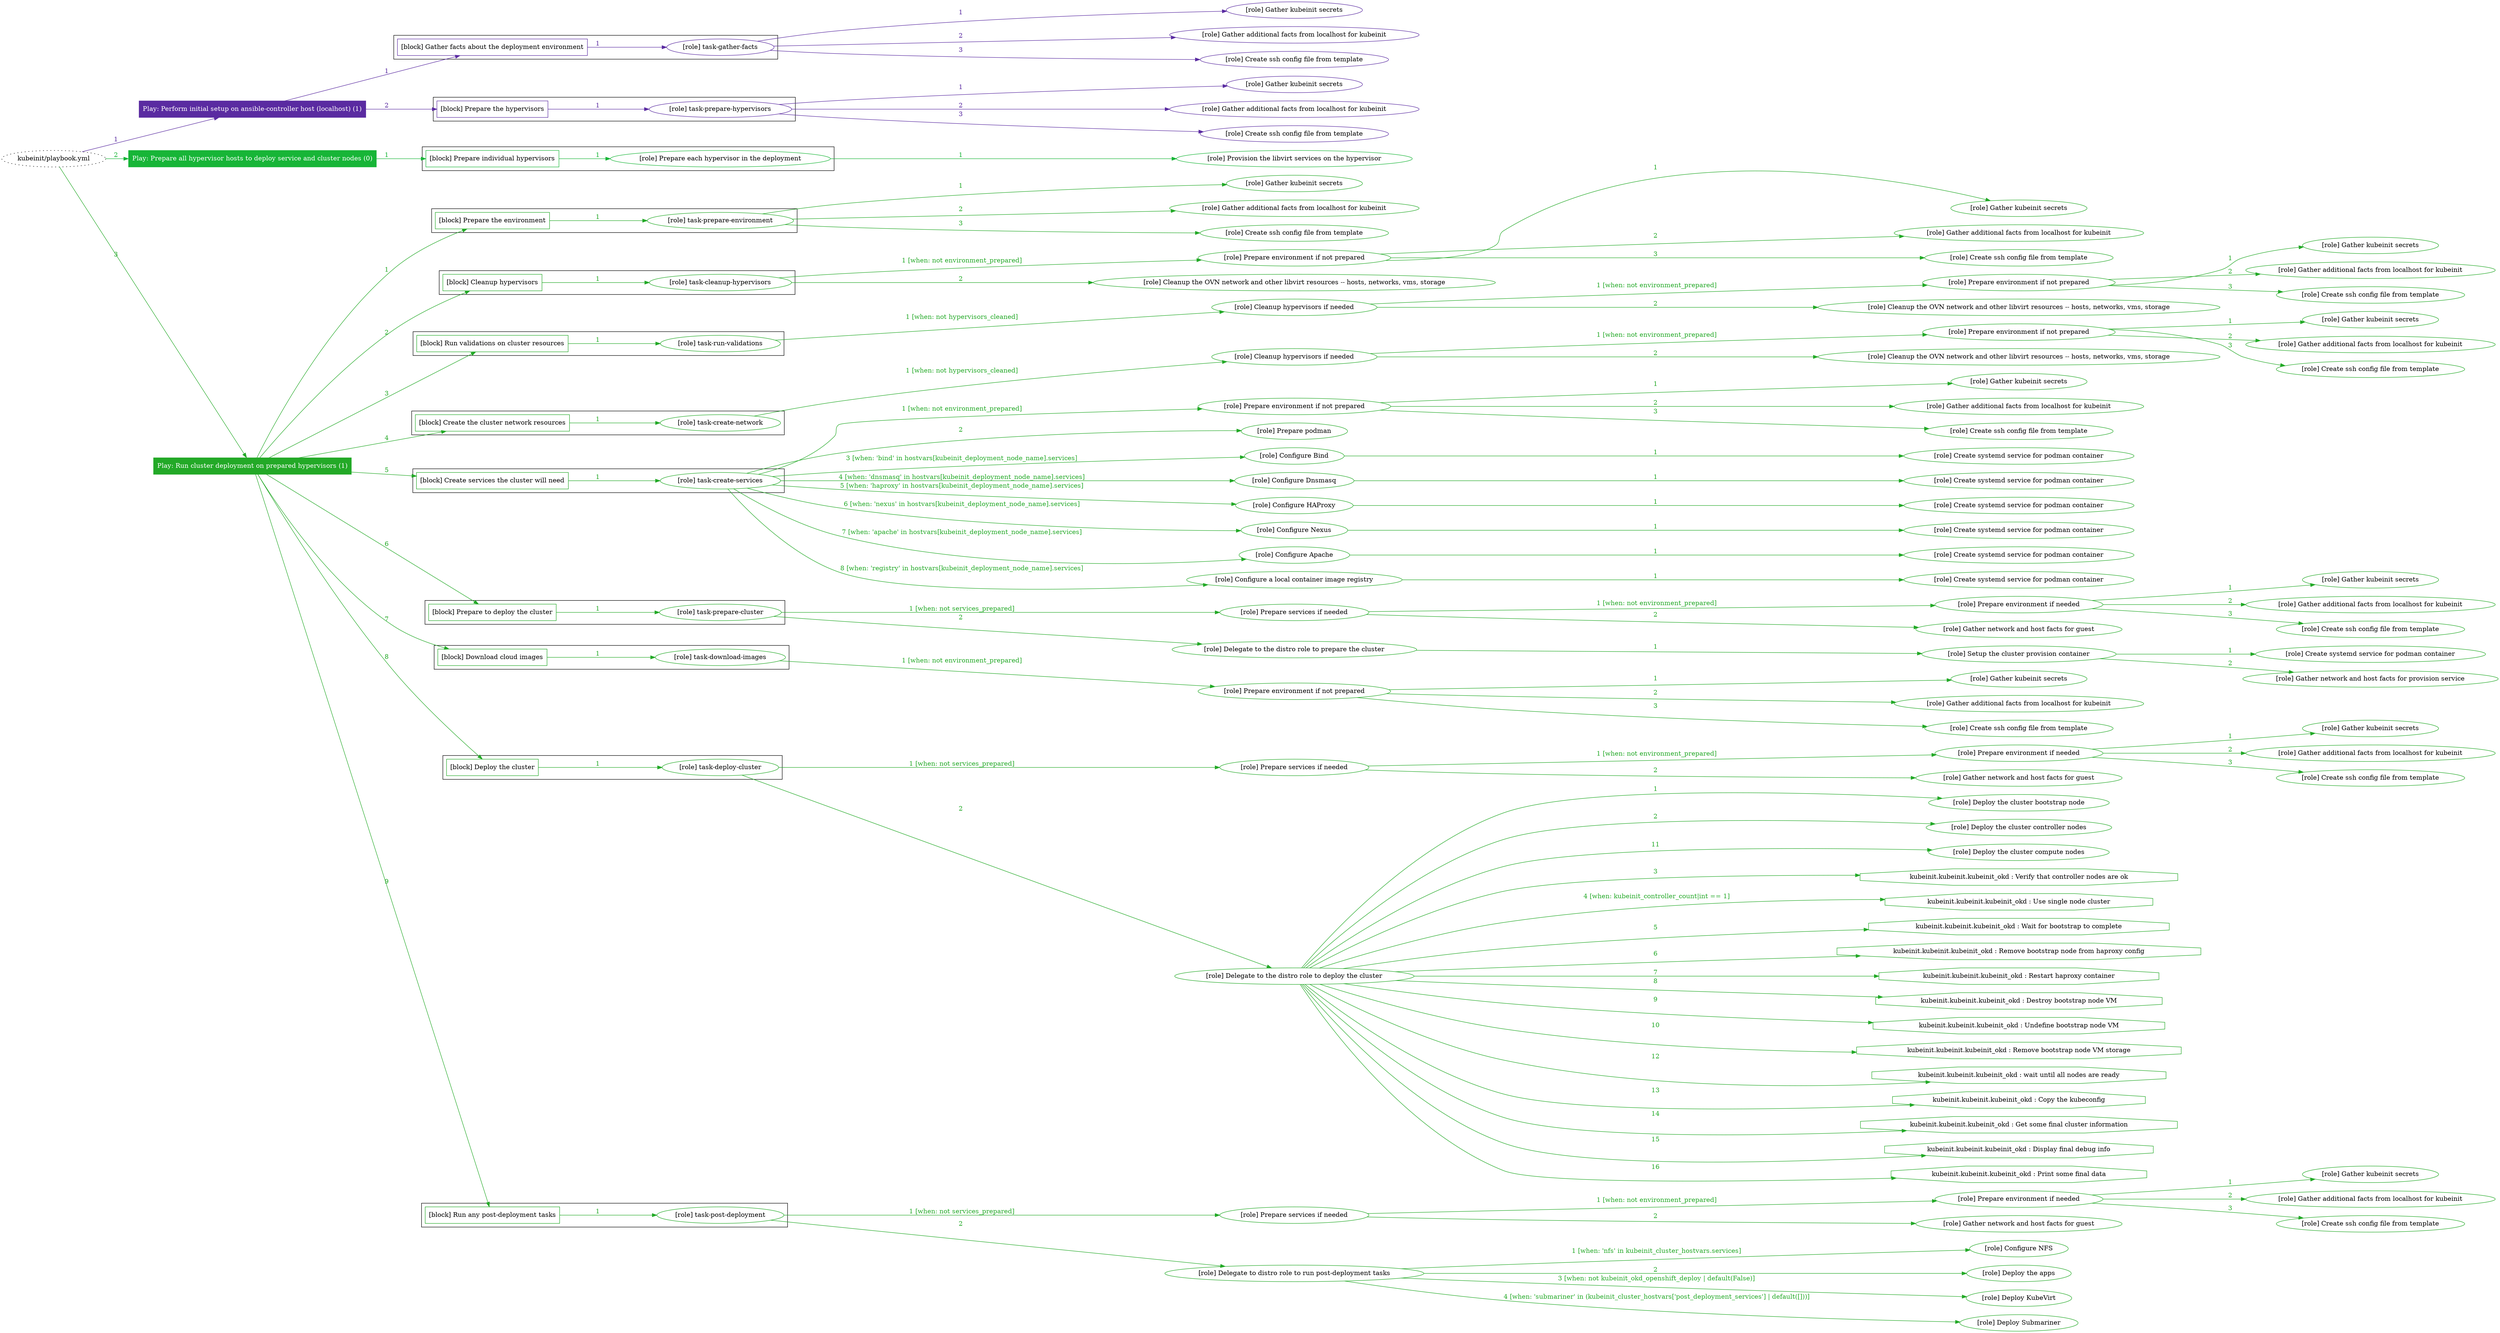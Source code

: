 digraph {
	graph [concentrate=true ordering=in rankdir=LR ratio=fill]
	edge [esep=5 sep=10]
	"kubeinit/playbook.yml" [URL="/home/runner/work/kubeinit/kubeinit/kubeinit/playbook.yml" id=playbook_148e661f style=dotted]
	play_c6a386d5 [label="Play: Perform initial setup on ansible-controller host (localhost) (1)" URL="/home/runner/work/kubeinit/kubeinit/kubeinit/playbook.yml" color="#5a2ba1" fontcolor="#ffffff" id=play_c6a386d5 shape=box style=filled tooltip=localhost]
	"kubeinit/playbook.yml" -> play_c6a386d5 [label="1 " color="#5a2ba1" fontcolor="#5a2ba1" id=edge_32646dcc labeltooltip="1 " tooltip="1 "]
	subgraph "Gather kubeinit secrets" {
		role_ff38a32a [label="[role] Gather kubeinit secrets" URL="/home/runner/.ansible/collections/ansible_collections/kubeinit/kubeinit/roles/kubeinit_prepare/tasks/gather_kubeinit_facts.yml" color="#5a2ba1" id=role_ff38a32a tooltip="Gather kubeinit secrets"]
	}
	subgraph "Gather additional facts from localhost for kubeinit" {
		role_5eec1a42 [label="[role] Gather additional facts from localhost for kubeinit" URL="/home/runner/.ansible/collections/ansible_collections/kubeinit/kubeinit/roles/kubeinit_prepare/tasks/gather_kubeinit_facts.yml" color="#5a2ba1" id=role_5eec1a42 tooltip="Gather additional facts from localhost for kubeinit"]
	}
	subgraph "Create ssh config file from template" {
		role_f2a638a1 [label="[role] Create ssh config file from template" URL="/home/runner/.ansible/collections/ansible_collections/kubeinit/kubeinit/roles/kubeinit_prepare/tasks/gather_kubeinit_facts.yml" color="#5a2ba1" id=role_f2a638a1 tooltip="Create ssh config file from template"]
	}
	subgraph "task-gather-facts" {
		role_ec2b287c [label="[role] task-gather-facts" URL="/home/runner/work/kubeinit/kubeinit/kubeinit/playbook.yml" color="#5a2ba1" id=role_ec2b287c tooltip="task-gather-facts"]
		role_ec2b287c -> role_ff38a32a [label="1 " color="#5a2ba1" fontcolor="#5a2ba1" id=edge_31667461 labeltooltip="1 " tooltip="1 "]
		role_ec2b287c -> role_5eec1a42 [label="2 " color="#5a2ba1" fontcolor="#5a2ba1" id=edge_fa5d654b labeltooltip="2 " tooltip="2 "]
		role_ec2b287c -> role_f2a638a1 [label="3 " color="#5a2ba1" fontcolor="#5a2ba1" id=edge_38fb2abf labeltooltip="3 " tooltip="3 "]
	}
	subgraph "Gather kubeinit secrets" {
		role_9d2727ce [label="[role] Gather kubeinit secrets" URL="/home/runner/.ansible/collections/ansible_collections/kubeinit/kubeinit/roles/kubeinit_prepare/tasks/gather_kubeinit_facts.yml" color="#5a2ba1" id=role_9d2727ce tooltip="Gather kubeinit secrets"]
	}
	subgraph "Gather additional facts from localhost for kubeinit" {
		role_01f396b5 [label="[role] Gather additional facts from localhost for kubeinit" URL="/home/runner/.ansible/collections/ansible_collections/kubeinit/kubeinit/roles/kubeinit_prepare/tasks/gather_kubeinit_facts.yml" color="#5a2ba1" id=role_01f396b5 tooltip="Gather additional facts from localhost for kubeinit"]
	}
	subgraph "Create ssh config file from template" {
		role_ee5a5e4b [label="[role] Create ssh config file from template" URL="/home/runner/.ansible/collections/ansible_collections/kubeinit/kubeinit/roles/kubeinit_prepare/tasks/gather_kubeinit_facts.yml" color="#5a2ba1" id=role_ee5a5e4b tooltip="Create ssh config file from template"]
	}
	subgraph "task-prepare-hypervisors" {
		role_49e24315 [label="[role] task-prepare-hypervisors" URL="/home/runner/work/kubeinit/kubeinit/kubeinit/playbook.yml" color="#5a2ba1" id=role_49e24315 tooltip="task-prepare-hypervisors"]
		role_49e24315 -> role_9d2727ce [label="1 " color="#5a2ba1" fontcolor="#5a2ba1" id=edge_529e0a11 labeltooltip="1 " tooltip="1 "]
		role_49e24315 -> role_01f396b5 [label="2 " color="#5a2ba1" fontcolor="#5a2ba1" id=edge_b9c3e87a labeltooltip="2 " tooltip="2 "]
		role_49e24315 -> role_ee5a5e4b [label="3 " color="#5a2ba1" fontcolor="#5a2ba1" id=edge_e46099ee labeltooltip="3 " tooltip="3 "]
	}
	subgraph "Play: Perform initial setup on ansible-controller host (localhost) (1)" {
		play_c6a386d5 -> block_bf378bd7 [label=1 color="#5a2ba1" fontcolor="#5a2ba1" id=edge_4b1c6528 labeltooltip=1 tooltip=1]
		subgraph cluster_block_bf378bd7 {
			block_bf378bd7 [label="[block] Gather facts about the deployment environment" URL="/home/runner/work/kubeinit/kubeinit/kubeinit/playbook.yml" color="#5a2ba1" id=block_bf378bd7 labeltooltip="Gather facts about the deployment environment" shape=box tooltip="Gather facts about the deployment environment"]
			block_bf378bd7 -> role_ec2b287c [label="1 " color="#5a2ba1" fontcolor="#5a2ba1" id=edge_8ce5679b labeltooltip="1 " tooltip="1 "]
		}
		play_c6a386d5 -> block_8483562c [label=2 color="#5a2ba1" fontcolor="#5a2ba1" id=edge_aad969bc labeltooltip=2 tooltip=2]
		subgraph cluster_block_8483562c {
			block_8483562c [label="[block] Prepare the hypervisors" URL="/home/runner/work/kubeinit/kubeinit/kubeinit/playbook.yml" color="#5a2ba1" id=block_8483562c labeltooltip="Prepare the hypervisors" shape=box tooltip="Prepare the hypervisors"]
			block_8483562c -> role_49e24315 [label="1 " color="#5a2ba1" fontcolor="#5a2ba1" id=edge_998aa9df labeltooltip="1 " tooltip="1 "]
		}
	}
	play_a323f25b [label="Play: Prepare all hypervisor hosts to deploy service and cluster nodes (0)" URL="/home/runner/work/kubeinit/kubeinit/kubeinit/playbook.yml" color="#17b537" fontcolor="#ffffff" id=play_a323f25b shape=box style=filled tooltip="Play: Prepare all hypervisor hosts to deploy service and cluster nodes (0)"]
	"kubeinit/playbook.yml" -> play_a323f25b [label="2 " color="#17b537" fontcolor="#17b537" id=edge_f76fd2ef labeltooltip="2 " tooltip="2 "]
	subgraph "Provision the libvirt services on the hypervisor" {
		role_bc7209d0 [label="[role] Provision the libvirt services on the hypervisor" URL="/home/runner/.ansible/collections/ansible_collections/kubeinit/kubeinit/roles/kubeinit_prepare/tasks/prepare_hypervisor.yml" color="#17b537" id=role_bc7209d0 tooltip="Provision the libvirt services on the hypervisor"]
	}
	subgraph "Prepare each hypervisor in the deployment" {
		role_553a6ca1 [label="[role] Prepare each hypervisor in the deployment" URL="/home/runner/work/kubeinit/kubeinit/kubeinit/playbook.yml" color="#17b537" id=role_553a6ca1 tooltip="Prepare each hypervisor in the deployment"]
		role_553a6ca1 -> role_bc7209d0 [label="1 " color="#17b537" fontcolor="#17b537" id=edge_e1814616 labeltooltip="1 " tooltip="1 "]
	}
	subgraph "Play: Prepare all hypervisor hosts to deploy service and cluster nodes (0)" {
		play_a323f25b -> block_82e724bf [label=1 color="#17b537" fontcolor="#17b537" id=edge_6e0e7feb labeltooltip=1 tooltip=1]
		subgraph cluster_block_82e724bf {
			block_82e724bf [label="[block] Prepare individual hypervisors" URL="/home/runner/work/kubeinit/kubeinit/kubeinit/playbook.yml" color="#17b537" id=block_82e724bf labeltooltip="Prepare individual hypervisors" shape=box tooltip="Prepare individual hypervisors"]
			block_82e724bf -> role_553a6ca1 [label="1 " color="#17b537" fontcolor="#17b537" id=edge_28c24978 labeltooltip="1 " tooltip="1 "]
		}
	}
	play_624835a4 [label="Play: Run cluster deployment on prepared hypervisors (1)" URL="/home/runner/work/kubeinit/kubeinit/kubeinit/playbook.yml" color="#23a927" fontcolor="#ffffff" id=play_624835a4 shape=box style=filled tooltip=localhost]
	"kubeinit/playbook.yml" -> play_624835a4 [label="3 " color="#23a927" fontcolor="#23a927" id=edge_d525fc4c labeltooltip="3 " tooltip="3 "]
	subgraph "Gather kubeinit secrets" {
		role_9907e0a9 [label="[role] Gather kubeinit secrets" URL="/home/runner/.ansible/collections/ansible_collections/kubeinit/kubeinit/roles/kubeinit_prepare/tasks/gather_kubeinit_facts.yml" color="#23a927" id=role_9907e0a9 tooltip="Gather kubeinit secrets"]
	}
	subgraph "Gather additional facts from localhost for kubeinit" {
		role_14705ad7 [label="[role] Gather additional facts from localhost for kubeinit" URL="/home/runner/.ansible/collections/ansible_collections/kubeinit/kubeinit/roles/kubeinit_prepare/tasks/gather_kubeinit_facts.yml" color="#23a927" id=role_14705ad7 tooltip="Gather additional facts from localhost for kubeinit"]
	}
	subgraph "Create ssh config file from template" {
		role_253843b4 [label="[role] Create ssh config file from template" URL="/home/runner/.ansible/collections/ansible_collections/kubeinit/kubeinit/roles/kubeinit_prepare/tasks/gather_kubeinit_facts.yml" color="#23a927" id=role_253843b4 tooltip="Create ssh config file from template"]
	}
	subgraph "task-prepare-environment" {
		role_c0528788 [label="[role] task-prepare-environment" URL="/home/runner/work/kubeinit/kubeinit/kubeinit/playbook.yml" color="#23a927" id=role_c0528788 tooltip="task-prepare-environment"]
		role_c0528788 -> role_9907e0a9 [label="1 " color="#23a927" fontcolor="#23a927" id=edge_6d6a77bf labeltooltip="1 " tooltip="1 "]
		role_c0528788 -> role_14705ad7 [label="2 " color="#23a927" fontcolor="#23a927" id=edge_9bc93840 labeltooltip="2 " tooltip="2 "]
		role_c0528788 -> role_253843b4 [label="3 " color="#23a927" fontcolor="#23a927" id=edge_5d76b73a labeltooltip="3 " tooltip="3 "]
	}
	subgraph "Gather kubeinit secrets" {
		role_c609f49b [label="[role] Gather kubeinit secrets" URL="/home/runner/.ansible/collections/ansible_collections/kubeinit/kubeinit/roles/kubeinit_prepare/tasks/gather_kubeinit_facts.yml" color="#23a927" id=role_c609f49b tooltip="Gather kubeinit secrets"]
	}
	subgraph "Gather additional facts from localhost for kubeinit" {
		role_40a60800 [label="[role] Gather additional facts from localhost for kubeinit" URL="/home/runner/.ansible/collections/ansible_collections/kubeinit/kubeinit/roles/kubeinit_prepare/tasks/gather_kubeinit_facts.yml" color="#23a927" id=role_40a60800 tooltip="Gather additional facts from localhost for kubeinit"]
	}
	subgraph "Create ssh config file from template" {
		role_affedb9a [label="[role] Create ssh config file from template" URL="/home/runner/.ansible/collections/ansible_collections/kubeinit/kubeinit/roles/kubeinit_prepare/tasks/gather_kubeinit_facts.yml" color="#23a927" id=role_affedb9a tooltip="Create ssh config file from template"]
	}
	subgraph "Prepare environment if not prepared" {
		role_9e61e6dc [label="[role] Prepare environment if not prepared" URL="/home/runner/.ansible/collections/ansible_collections/kubeinit/kubeinit/roles/kubeinit_prepare/tasks/cleanup_hypervisors.yml" color="#23a927" id=role_9e61e6dc tooltip="Prepare environment if not prepared"]
		role_9e61e6dc -> role_c609f49b [label="1 " color="#23a927" fontcolor="#23a927" id=edge_0fa3af62 labeltooltip="1 " tooltip="1 "]
		role_9e61e6dc -> role_40a60800 [label="2 " color="#23a927" fontcolor="#23a927" id=edge_4228601c labeltooltip="2 " tooltip="2 "]
		role_9e61e6dc -> role_affedb9a [label="3 " color="#23a927" fontcolor="#23a927" id=edge_500417d3 labeltooltip="3 " tooltip="3 "]
	}
	subgraph "Cleanup the OVN network and other libvirt resources -- hosts, networks, vms, storage" {
		role_484c305f [label="[role] Cleanup the OVN network and other libvirt resources -- hosts, networks, vms, storage" URL="/home/runner/.ansible/collections/ansible_collections/kubeinit/kubeinit/roles/kubeinit_prepare/tasks/cleanup_hypervisors.yml" color="#23a927" id=role_484c305f tooltip="Cleanup the OVN network and other libvirt resources -- hosts, networks, vms, storage"]
	}
	subgraph "task-cleanup-hypervisors" {
		role_086e4ac9 [label="[role] task-cleanup-hypervisors" URL="/home/runner/work/kubeinit/kubeinit/kubeinit/playbook.yml" color="#23a927" id=role_086e4ac9 tooltip="task-cleanup-hypervisors"]
		role_086e4ac9 -> role_9e61e6dc [label="1 [when: not environment_prepared]" color="#23a927" fontcolor="#23a927" id=edge_6d9e127b labeltooltip="1 [when: not environment_prepared]" tooltip="1 [when: not environment_prepared]"]
		role_086e4ac9 -> role_484c305f [label="2 " color="#23a927" fontcolor="#23a927" id=edge_99801408 labeltooltip="2 " tooltip="2 "]
	}
	subgraph "Gather kubeinit secrets" {
		role_92b2c83f [label="[role] Gather kubeinit secrets" URL="/home/runner/.ansible/collections/ansible_collections/kubeinit/kubeinit/roles/kubeinit_prepare/tasks/gather_kubeinit_facts.yml" color="#23a927" id=role_92b2c83f tooltip="Gather kubeinit secrets"]
	}
	subgraph "Gather additional facts from localhost for kubeinit" {
		role_ca617ffd [label="[role] Gather additional facts from localhost for kubeinit" URL="/home/runner/.ansible/collections/ansible_collections/kubeinit/kubeinit/roles/kubeinit_prepare/tasks/gather_kubeinit_facts.yml" color="#23a927" id=role_ca617ffd tooltip="Gather additional facts from localhost for kubeinit"]
	}
	subgraph "Create ssh config file from template" {
		role_b8e769ac [label="[role] Create ssh config file from template" URL="/home/runner/.ansible/collections/ansible_collections/kubeinit/kubeinit/roles/kubeinit_prepare/tasks/gather_kubeinit_facts.yml" color="#23a927" id=role_b8e769ac tooltip="Create ssh config file from template"]
	}
	subgraph "Prepare environment if not prepared" {
		role_0240aec2 [label="[role] Prepare environment if not prepared" URL="/home/runner/.ansible/collections/ansible_collections/kubeinit/kubeinit/roles/kubeinit_prepare/tasks/cleanup_hypervisors.yml" color="#23a927" id=role_0240aec2 tooltip="Prepare environment if not prepared"]
		role_0240aec2 -> role_92b2c83f [label="1 " color="#23a927" fontcolor="#23a927" id=edge_1204bad3 labeltooltip="1 " tooltip="1 "]
		role_0240aec2 -> role_ca617ffd [label="2 " color="#23a927" fontcolor="#23a927" id=edge_cec71e5c labeltooltip="2 " tooltip="2 "]
		role_0240aec2 -> role_b8e769ac [label="3 " color="#23a927" fontcolor="#23a927" id=edge_41d90f26 labeltooltip="3 " tooltip="3 "]
	}
	subgraph "Cleanup the OVN network and other libvirt resources -- hosts, networks, vms, storage" {
		role_d830fa53 [label="[role] Cleanup the OVN network and other libvirt resources -- hosts, networks, vms, storage" URL="/home/runner/.ansible/collections/ansible_collections/kubeinit/kubeinit/roles/kubeinit_prepare/tasks/cleanup_hypervisors.yml" color="#23a927" id=role_d830fa53 tooltip="Cleanup the OVN network and other libvirt resources -- hosts, networks, vms, storage"]
	}
	subgraph "Cleanup hypervisors if needed" {
		role_e726b46c [label="[role] Cleanup hypervisors if needed" URL="/home/runner/.ansible/collections/ansible_collections/kubeinit/kubeinit/roles/kubeinit_validations/tasks/main.yml" color="#23a927" id=role_e726b46c tooltip="Cleanup hypervisors if needed"]
		role_e726b46c -> role_0240aec2 [label="1 [when: not environment_prepared]" color="#23a927" fontcolor="#23a927" id=edge_433b6586 labeltooltip="1 [when: not environment_prepared]" tooltip="1 [when: not environment_prepared]"]
		role_e726b46c -> role_d830fa53 [label="2 " color="#23a927" fontcolor="#23a927" id=edge_cc4e4199 labeltooltip="2 " tooltip="2 "]
	}
	subgraph "task-run-validations" {
		role_9fca914f [label="[role] task-run-validations" URL="/home/runner/work/kubeinit/kubeinit/kubeinit/playbook.yml" color="#23a927" id=role_9fca914f tooltip="task-run-validations"]
		role_9fca914f -> role_e726b46c [label="1 [when: not hypervisors_cleaned]" color="#23a927" fontcolor="#23a927" id=edge_05de9e80 labeltooltip="1 [when: not hypervisors_cleaned]" tooltip="1 [when: not hypervisors_cleaned]"]
	}
	subgraph "Gather kubeinit secrets" {
		role_a859e6b3 [label="[role] Gather kubeinit secrets" URL="/home/runner/.ansible/collections/ansible_collections/kubeinit/kubeinit/roles/kubeinit_prepare/tasks/gather_kubeinit_facts.yml" color="#23a927" id=role_a859e6b3 tooltip="Gather kubeinit secrets"]
	}
	subgraph "Gather additional facts from localhost for kubeinit" {
		role_37c55435 [label="[role] Gather additional facts from localhost for kubeinit" URL="/home/runner/.ansible/collections/ansible_collections/kubeinit/kubeinit/roles/kubeinit_prepare/tasks/gather_kubeinit_facts.yml" color="#23a927" id=role_37c55435 tooltip="Gather additional facts from localhost for kubeinit"]
	}
	subgraph "Create ssh config file from template" {
		role_c8d02bf2 [label="[role] Create ssh config file from template" URL="/home/runner/.ansible/collections/ansible_collections/kubeinit/kubeinit/roles/kubeinit_prepare/tasks/gather_kubeinit_facts.yml" color="#23a927" id=role_c8d02bf2 tooltip="Create ssh config file from template"]
	}
	subgraph "Prepare environment if not prepared" {
		role_4ff111e4 [label="[role] Prepare environment if not prepared" URL="/home/runner/.ansible/collections/ansible_collections/kubeinit/kubeinit/roles/kubeinit_prepare/tasks/cleanup_hypervisors.yml" color="#23a927" id=role_4ff111e4 tooltip="Prepare environment if not prepared"]
		role_4ff111e4 -> role_a859e6b3 [label="1 " color="#23a927" fontcolor="#23a927" id=edge_b62ef0d9 labeltooltip="1 " tooltip="1 "]
		role_4ff111e4 -> role_37c55435 [label="2 " color="#23a927" fontcolor="#23a927" id=edge_92458f19 labeltooltip="2 " tooltip="2 "]
		role_4ff111e4 -> role_c8d02bf2 [label="3 " color="#23a927" fontcolor="#23a927" id=edge_844cb8ee labeltooltip="3 " tooltip="3 "]
	}
	subgraph "Cleanup the OVN network and other libvirt resources -- hosts, networks, vms, storage" {
		role_d52deb02 [label="[role] Cleanup the OVN network and other libvirt resources -- hosts, networks, vms, storage" URL="/home/runner/.ansible/collections/ansible_collections/kubeinit/kubeinit/roles/kubeinit_prepare/tasks/cleanup_hypervisors.yml" color="#23a927" id=role_d52deb02 tooltip="Cleanup the OVN network and other libvirt resources -- hosts, networks, vms, storage"]
	}
	subgraph "Cleanup hypervisors if needed" {
		role_70589afa [label="[role] Cleanup hypervisors if needed" URL="/home/runner/.ansible/collections/ansible_collections/kubeinit/kubeinit/roles/kubeinit_libvirt/tasks/create_network.yml" color="#23a927" id=role_70589afa tooltip="Cleanup hypervisors if needed"]
		role_70589afa -> role_4ff111e4 [label="1 [when: not environment_prepared]" color="#23a927" fontcolor="#23a927" id=edge_6521c137 labeltooltip="1 [when: not environment_prepared]" tooltip="1 [when: not environment_prepared]"]
		role_70589afa -> role_d52deb02 [label="2 " color="#23a927" fontcolor="#23a927" id=edge_3b122164 labeltooltip="2 " tooltip="2 "]
	}
	subgraph "task-create-network" {
		role_a97e7cfa [label="[role] task-create-network" URL="/home/runner/work/kubeinit/kubeinit/kubeinit/playbook.yml" color="#23a927" id=role_a97e7cfa tooltip="task-create-network"]
		role_a97e7cfa -> role_70589afa [label="1 [when: not hypervisors_cleaned]" color="#23a927" fontcolor="#23a927" id=edge_f5ce1c6a labeltooltip="1 [when: not hypervisors_cleaned]" tooltip="1 [when: not hypervisors_cleaned]"]
	}
	subgraph "Gather kubeinit secrets" {
		role_2c00626f [label="[role] Gather kubeinit secrets" URL="/home/runner/.ansible/collections/ansible_collections/kubeinit/kubeinit/roles/kubeinit_prepare/tasks/gather_kubeinit_facts.yml" color="#23a927" id=role_2c00626f tooltip="Gather kubeinit secrets"]
	}
	subgraph "Gather additional facts from localhost for kubeinit" {
		role_2392d1e3 [label="[role] Gather additional facts from localhost for kubeinit" URL="/home/runner/.ansible/collections/ansible_collections/kubeinit/kubeinit/roles/kubeinit_prepare/tasks/gather_kubeinit_facts.yml" color="#23a927" id=role_2392d1e3 tooltip="Gather additional facts from localhost for kubeinit"]
	}
	subgraph "Create ssh config file from template" {
		role_5e29a171 [label="[role] Create ssh config file from template" URL="/home/runner/.ansible/collections/ansible_collections/kubeinit/kubeinit/roles/kubeinit_prepare/tasks/gather_kubeinit_facts.yml" color="#23a927" id=role_5e29a171 tooltip="Create ssh config file from template"]
	}
	subgraph "Prepare environment if not prepared" {
		role_0b6c2793 [label="[role] Prepare environment if not prepared" URL="/home/runner/.ansible/collections/ansible_collections/kubeinit/kubeinit/roles/kubeinit_services/tasks/main.yml" color="#23a927" id=role_0b6c2793 tooltip="Prepare environment if not prepared"]
		role_0b6c2793 -> role_2c00626f [label="1 " color="#23a927" fontcolor="#23a927" id=edge_8fe028ad labeltooltip="1 " tooltip="1 "]
		role_0b6c2793 -> role_2392d1e3 [label="2 " color="#23a927" fontcolor="#23a927" id=edge_1399037a labeltooltip="2 " tooltip="2 "]
		role_0b6c2793 -> role_5e29a171 [label="3 " color="#23a927" fontcolor="#23a927" id=edge_75f8fe7d labeltooltip="3 " tooltip="3 "]
	}
	subgraph "Prepare podman" {
		role_48d32b30 [label="[role] Prepare podman" URL="/home/runner/.ansible/collections/ansible_collections/kubeinit/kubeinit/roles/kubeinit_services/tasks/00_create_service_pod.yml" color="#23a927" id=role_48d32b30 tooltip="Prepare podman"]
	}
	subgraph "Create systemd service for podman container" {
		role_c1d9fefd [label="[role] Create systemd service for podman container" URL="/home/runner/.ansible/collections/ansible_collections/kubeinit/kubeinit/roles/kubeinit_bind/tasks/main.yml" color="#23a927" id=role_c1d9fefd tooltip="Create systemd service for podman container"]
	}
	subgraph "Configure Bind" {
		role_fa270f62 [label="[role] Configure Bind" URL="/home/runner/.ansible/collections/ansible_collections/kubeinit/kubeinit/roles/kubeinit_services/tasks/start_services_containers.yml" color="#23a927" id=role_fa270f62 tooltip="Configure Bind"]
		role_fa270f62 -> role_c1d9fefd [label="1 " color="#23a927" fontcolor="#23a927" id=edge_d2b2deed labeltooltip="1 " tooltip="1 "]
	}
	subgraph "Create systemd service for podman container" {
		role_5aaea1ca [label="[role] Create systemd service for podman container" URL="/home/runner/.ansible/collections/ansible_collections/kubeinit/kubeinit/roles/kubeinit_dnsmasq/tasks/main.yml" color="#23a927" id=role_5aaea1ca tooltip="Create systemd service for podman container"]
	}
	subgraph "Configure Dnsmasq" {
		role_0e2cd7f9 [label="[role] Configure Dnsmasq" URL="/home/runner/.ansible/collections/ansible_collections/kubeinit/kubeinit/roles/kubeinit_services/tasks/start_services_containers.yml" color="#23a927" id=role_0e2cd7f9 tooltip="Configure Dnsmasq"]
		role_0e2cd7f9 -> role_5aaea1ca [label="1 " color="#23a927" fontcolor="#23a927" id=edge_1d106571 labeltooltip="1 " tooltip="1 "]
	}
	subgraph "Create systemd service for podman container" {
		role_b1d1f052 [label="[role] Create systemd service for podman container" URL="/home/runner/.ansible/collections/ansible_collections/kubeinit/kubeinit/roles/kubeinit_haproxy/tasks/main.yml" color="#23a927" id=role_b1d1f052 tooltip="Create systemd service for podman container"]
	}
	subgraph "Configure HAProxy" {
		role_7784868b [label="[role] Configure HAProxy" URL="/home/runner/.ansible/collections/ansible_collections/kubeinit/kubeinit/roles/kubeinit_services/tasks/start_services_containers.yml" color="#23a927" id=role_7784868b tooltip="Configure HAProxy"]
		role_7784868b -> role_b1d1f052 [label="1 " color="#23a927" fontcolor="#23a927" id=edge_018d0408 labeltooltip="1 " tooltip="1 "]
	}
	subgraph "Create systemd service for podman container" {
		role_1a29a765 [label="[role] Create systemd service for podman container" URL="/home/runner/.ansible/collections/ansible_collections/kubeinit/kubeinit/roles/kubeinit_nexus/tasks/main.yml" color="#23a927" id=role_1a29a765 tooltip="Create systemd service for podman container"]
	}
	subgraph "Configure Nexus" {
		role_e5f8bae3 [label="[role] Configure Nexus" URL="/home/runner/.ansible/collections/ansible_collections/kubeinit/kubeinit/roles/kubeinit_services/tasks/start_services_containers.yml" color="#23a927" id=role_e5f8bae3 tooltip="Configure Nexus"]
		role_e5f8bae3 -> role_1a29a765 [label="1 " color="#23a927" fontcolor="#23a927" id=edge_9f86f500 labeltooltip="1 " tooltip="1 "]
	}
	subgraph "Create systemd service for podman container" {
		role_74f419e2 [label="[role] Create systemd service for podman container" URL="/home/runner/.ansible/collections/ansible_collections/kubeinit/kubeinit/roles/kubeinit_apache/tasks/main.yml" color="#23a927" id=role_74f419e2 tooltip="Create systemd service for podman container"]
	}
	subgraph "Configure Apache" {
		role_bc51f19b [label="[role] Configure Apache" URL="/home/runner/.ansible/collections/ansible_collections/kubeinit/kubeinit/roles/kubeinit_services/tasks/start_services_containers.yml" color="#23a927" id=role_bc51f19b tooltip="Configure Apache"]
		role_bc51f19b -> role_74f419e2 [label="1 " color="#23a927" fontcolor="#23a927" id=edge_fc86cb59 labeltooltip="1 " tooltip="1 "]
	}
	subgraph "Create systemd service for podman container" {
		role_f4892fcb [label="[role] Create systemd service for podman container" URL="/home/runner/.ansible/collections/ansible_collections/kubeinit/kubeinit/roles/kubeinit_registry/tasks/main.yml" color="#23a927" id=role_f4892fcb tooltip="Create systemd service for podman container"]
	}
	subgraph "Configure a local container image registry" {
		role_9a5adf53 [label="[role] Configure a local container image registry" URL="/home/runner/.ansible/collections/ansible_collections/kubeinit/kubeinit/roles/kubeinit_services/tasks/start_services_containers.yml" color="#23a927" id=role_9a5adf53 tooltip="Configure a local container image registry"]
		role_9a5adf53 -> role_f4892fcb [label="1 " color="#23a927" fontcolor="#23a927" id=edge_ebe8c9a5 labeltooltip="1 " tooltip="1 "]
	}
	subgraph "task-create-services" {
		role_0c9dc312 [label="[role] task-create-services" URL="/home/runner/work/kubeinit/kubeinit/kubeinit/playbook.yml" color="#23a927" id=role_0c9dc312 tooltip="task-create-services"]
		role_0c9dc312 -> role_0b6c2793 [label="1 [when: not environment_prepared]" color="#23a927" fontcolor="#23a927" id=edge_592513c1 labeltooltip="1 [when: not environment_prepared]" tooltip="1 [when: not environment_prepared]"]
		role_0c9dc312 -> role_48d32b30 [label="2 " color="#23a927" fontcolor="#23a927" id=edge_ce6fb8f4 labeltooltip="2 " tooltip="2 "]
		role_0c9dc312 -> role_fa270f62 [label="3 [when: 'bind' in hostvars[kubeinit_deployment_node_name].services]" color="#23a927" fontcolor="#23a927" id=edge_a0a9c36e labeltooltip="3 [when: 'bind' in hostvars[kubeinit_deployment_node_name].services]" tooltip="3 [when: 'bind' in hostvars[kubeinit_deployment_node_name].services]"]
		role_0c9dc312 -> role_0e2cd7f9 [label="4 [when: 'dnsmasq' in hostvars[kubeinit_deployment_node_name].services]" color="#23a927" fontcolor="#23a927" id=edge_ffa6ed6f labeltooltip="4 [when: 'dnsmasq' in hostvars[kubeinit_deployment_node_name].services]" tooltip="4 [when: 'dnsmasq' in hostvars[kubeinit_deployment_node_name].services]"]
		role_0c9dc312 -> role_7784868b [label="5 [when: 'haproxy' in hostvars[kubeinit_deployment_node_name].services]" color="#23a927" fontcolor="#23a927" id=edge_70c8dd3b labeltooltip="5 [when: 'haproxy' in hostvars[kubeinit_deployment_node_name].services]" tooltip="5 [when: 'haproxy' in hostvars[kubeinit_deployment_node_name].services]"]
		role_0c9dc312 -> role_e5f8bae3 [label="6 [when: 'nexus' in hostvars[kubeinit_deployment_node_name].services]" color="#23a927" fontcolor="#23a927" id=edge_0b01132c labeltooltip="6 [when: 'nexus' in hostvars[kubeinit_deployment_node_name].services]" tooltip="6 [when: 'nexus' in hostvars[kubeinit_deployment_node_name].services]"]
		role_0c9dc312 -> role_bc51f19b [label="7 [when: 'apache' in hostvars[kubeinit_deployment_node_name].services]" color="#23a927" fontcolor="#23a927" id=edge_b9971a3d labeltooltip="7 [when: 'apache' in hostvars[kubeinit_deployment_node_name].services]" tooltip="7 [when: 'apache' in hostvars[kubeinit_deployment_node_name].services]"]
		role_0c9dc312 -> role_9a5adf53 [label="8 [when: 'registry' in hostvars[kubeinit_deployment_node_name].services]" color="#23a927" fontcolor="#23a927" id=edge_1a778ed4 labeltooltip="8 [when: 'registry' in hostvars[kubeinit_deployment_node_name].services]" tooltip="8 [when: 'registry' in hostvars[kubeinit_deployment_node_name].services]"]
	}
	subgraph "Gather kubeinit secrets" {
		role_7bd09fb8 [label="[role] Gather kubeinit secrets" URL="/home/runner/.ansible/collections/ansible_collections/kubeinit/kubeinit/roles/kubeinit_prepare/tasks/gather_kubeinit_facts.yml" color="#23a927" id=role_7bd09fb8 tooltip="Gather kubeinit secrets"]
	}
	subgraph "Gather additional facts from localhost for kubeinit" {
		role_d1d24f3c [label="[role] Gather additional facts from localhost for kubeinit" URL="/home/runner/.ansible/collections/ansible_collections/kubeinit/kubeinit/roles/kubeinit_prepare/tasks/gather_kubeinit_facts.yml" color="#23a927" id=role_d1d24f3c tooltip="Gather additional facts from localhost for kubeinit"]
	}
	subgraph "Create ssh config file from template" {
		role_9021ceb3 [label="[role] Create ssh config file from template" URL="/home/runner/.ansible/collections/ansible_collections/kubeinit/kubeinit/roles/kubeinit_prepare/tasks/gather_kubeinit_facts.yml" color="#23a927" id=role_9021ceb3 tooltip="Create ssh config file from template"]
	}
	subgraph "Prepare environment if needed" {
		role_ecb90c56 [label="[role] Prepare environment if needed" URL="/home/runner/.ansible/collections/ansible_collections/kubeinit/kubeinit/roles/kubeinit_services/tasks/prepare_services.yml" color="#23a927" id=role_ecb90c56 tooltip="Prepare environment if needed"]
		role_ecb90c56 -> role_7bd09fb8 [label="1 " color="#23a927" fontcolor="#23a927" id=edge_57c2d28d labeltooltip="1 " tooltip="1 "]
		role_ecb90c56 -> role_d1d24f3c [label="2 " color="#23a927" fontcolor="#23a927" id=edge_1619d479 labeltooltip="2 " tooltip="2 "]
		role_ecb90c56 -> role_9021ceb3 [label="3 " color="#23a927" fontcolor="#23a927" id=edge_fc797af5 labeltooltip="3 " tooltip="3 "]
	}
	subgraph "Gather network and host facts for guest" {
		role_6ab65fd3 [label="[role] Gather network and host facts for guest" URL="/home/runner/.ansible/collections/ansible_collections/kubeinit/kubeinit/roles/kubeinit_services/tasks/prepare_services.yml" color="#23a927" id=role_6ab65fd3 tooltip="Gather network and host facts for guest"]
	}
	subgraph "Prepare services if needed" {
		role_a710eac4 [label="[role] Prepare services if needed" URL="/home/runner/.ansible/collections/ansible_collections/kubeinit/kubeinit/roles/kubeinit_prepare/tasks/prepare_cluster.yml" color="#23a927" id=role_a710eac4 tooltip="Prepare services if needed"]
		role_a710eac4 -> role_ecb90c56 [label="1 [when: not environment_prepared]" color="#23a927" fontcolor="#23a927" id=edge_f33f1126 labeltooltip="1 [when: not environment_prepared]" tooltip="1 [when: not environment_prepared]"]
		role_a710eac4 -> role_6ab65fd3 [label="2 " color="#23a927" fontcolor="#23a927" id=edge_225c4a11 labeltooltip="2 " tooltip="2 "]
	}
	subgraph "Create systemd service for podman container" {
		role_7f03ec18 [label="[role] Create systemd service for podman container" URL="/home/runner/.ansible/collections/ansible_collections/kubeinit/kubeinit/roles/kubeinit_services/tasks/create_provision_container.yml" color="#23a927" id=role_7f03ec18 tooltip="Create systemd service for podman container"]
	}
	subgraph "Gather network and host facts for provision service" {
		role_6477f02d [label="[role] Gather network and host facts for provision service" URL="/home/runner/.ansible/collections/ansible_collections/kubeinit/kubeinit/roles/kubeinit_services/tasks/create_provision_container.yml" color="#23a927" id=role_6477f02d tooltip="Gather network and host facts for provision service"]
	}
	subgraph "Setup the cluster provision container" {
		role_6eb05f0a [label="[role] Setup the cluster provision container" URL="/home/runner/.ansible/collections/ansible_collections/kubeinit/kubeinit/roles/kubeinit_okd/tasks/prepare_cluster.yml" color="#23a927" id=role_6eb05f0a tooltip="Setup the cluster provision container"]
		role_6eb05f0a -> role_7f03ec18 [label="1 " color="#23a927" fontcolor="#23a927" id=edge_e3881282 labeltooltip="1 " tooltip="1 "]
		role_6eb05f0a -> role_6477f02d [label="2 " color="#23a927" fontcolor="#23a927" id=edge_9adc7061 labeltooltip="2 " tooltip="2 "]
	}
	subgraph "Delegate to the distro role to prepare the cluster" {
		role_9c5f9c3d [label="[role] Delegate to the distro role to prepare the cluster" URL="/home/runner/.ansible/collections/ansible_collections/kubeinit/kubeinit/roles/kubeinit_prepare/tasks/prepare_cluster.yml" color="#23a927" id=role_9c5f9c3d tooltip="Delegate to the distro role to prepare the cluster"]
		role_9c5f9c3d -> role_6eb05f0a [label="1 " color="#23a927" fontcolor="#23a927" id=edge_7ab5aecd labeltooltip="1 " tooltip="1 "]
	}
	subgraph "task-prepare-cluster" {
		role_cbea3199 [label="[role] task-prepare-cluster" URL="/home/runner/work/kubeinit/kubeinit/kubeinit/playbook.yml" color="#23a927" id=role_cbea3199 tooltip="task-prepare-cluster"]
		role_cbea3199 -> role_a710eac4 [label="1 [when: not services_prepared]" color="#23a927" fontcolor="#23a927" id=edge_ca749f15 labeltooltip="1 [when: not services_prepared]" tooltip="1 [when: not services_prepared]"]
		role_cbea3199 -> role_9c5f9c3d [label="2 " color="#23a927" fontcolor="#23a927" id=edge_f591eb44 labeltooltip="2 " tooltip="2 "]
	}
	subgraph "Gather kubeinit secrets" {
		role_3c2beb3f [label="[role] Gather kubeinit secrets" URL="/home/runner/.ansible/collections/ansible_collections/kubeinit/kubeinit/roles/kubeinit_prepare/tasks/gather_kubeinit_facts.yml" color="#23a927" id=role_3c2beb3f tooltip="Gather kubeinit secrets"]
	}
	subgraph "Gather additional facts from localhost for kubeinit" {
		role_e84e04ad [label="[role] Gather additional facts from localhost for kubeinit" URL="/home/runner/.ansible/collections/ansible_collections/kubeinit/kubeinit/roles/kubeinit_prepare/tasks/gather_kubeinit_facts.yml" color="#23a927" id=role_e84e04ad tooltip="Gather additional facts from localhost for kubeinit"]
	}
	subgraph "Create ssh config file from template" {
		role_d0b0589b [label="[role] Create ssh config file from template" URL="/home/runner/.ansible/collections/ansible_collections/kubeinit/kubeinit/roles/kubeinit_prepare/tasks/gather_kubeinit_facts.yml" color="#23a927" id=role_d0b0589b tooltip="Create ssh config file from template"]
	}
	subgraph "Prepare environment if not prepared" {
		role_c2716d4b [label="[role] Prepare environment if not prepared" URL="/home/runner/.ansible/collections/ansible_collections/kubeinit/kubeinit/roles/kubeinit_libvirt/tasks/download_cloud_images.yml" color="#23a927" id=role_c2716d4b tooltip="Prepare environment if not prepared"]
		role_c2716d4b -> role_3c2beb3f [label="1 " color="#23a927" fontcolor="#23a927" id=edge_0b042660 labeltooltip="1 " tooltip="1 "]
		role_c2716d4b -> role_e84e04ad [label="2 " color="#23a927" fontcolor="#23a927" id=edge_cd69bdaa labeltooltip="2 " tooltip="2 "]
		role_c2716d4b -> role_d0b0589b [label="3 " color="#23a927" fontcolor="#23a927" id=edge_31ed6c8e labeltooltip="3 " tooltip="3 "]
	}
	subgraph "task-download-images" {
		role_c5bbf34f [label="[role] task-download-images" URL="/home/runner/work/kubeinit/kubeinit/kubeinit/playbook.yml" color="#23a927" id=role_c5bbf34f tooltip="task-download-images"]
		role_c5bbf34f -> role_c2716d4b [label="1 [when: not environment_prepared]" color="#23a927" fontcolor="#23a927" id=edge_bb1fed84 labeltooltip="1 [when: not environment_prepared]" tooltip="1 [when: not environment_prepared]"]
	}
	subgraph "Gather kubeinit secrets" {
		role_cca9a993 [label="[role] Gather kubeinit secrets" URL="/home/runner/.ansible/collections/ansible_collections/kubeinit/kubeinit/roles/kubeinit_prepare/tasks/gather_kubeinit_facts.yml" color="#23a927" id=role_cca9a993 tooltip="Gather kubeinit secrets"]
	}
	subgraph "Gather additional facts from localhost for kubeinit" {
		role_1443591b [label="[role] Gather additional facts from localhost for kubeinit" URL="/home/runner/.ansible/collections/ansible_collections/kubeinit/kubeinit/roles/kubeinit_prepare/tasks/gather_kubeinit_facts.yml" color="#23a927" id=role_1443591b tooltip="Gather additional facts from localhost for kubeinit"]
	}
	subgraph "Create ssh config file from template" {
		role_16410bab [label="[role] Create ssh config file from template" URL="/home/runner/.ansible/collections/ansible_collections/kubeinit/kubeinit/roles/kubeinit_prepare/tasks/gather_kubeinit_facts.yml" color="#23a927" id=role_16410bab tooltip="Create ssh config file from template"]
	}
	subgraph "Prepare environment if needed" {
		role_4faa6826 [label="[role] Prepare environment if needed" URL="/home/runner/.ansible/collections/ansible_collections/kubeinit/kubeinit/roles/kubeinit_services/tasks/prepare_services.yml" color="#23a927" id=role_4faa6826 tooltip="Prepare environment if needed"]
		role_4faa6826 -> role_cca9a993 [label="1 " color="#23a927" fontcolor="#23a927" id=edge_5fbea1e5 labeltooltip="1 " tooltip="1 "]
		role_4faa6826 -> role_1443591b [label="2 " color="#23a927" fontcolor="#23a927" id=edge_ea6dbc1a labeltooltip="2 " tooltip="2 "]
		role_4faa6826 -> role_16410bab [label="3 " color="#23a927" fontcolor="#23a927" id=edge_02b4d48f labeltooltip="3 " tooltip="3 "]
	}
	subgraph "Gather network and host facts for guest" {
		role_757f502b [label="[role] Gather network and host facts for guest" URL="/home/runner/.ansible/collections/ansible_collections/kubeinit/kubeinit/roles/kubeinit_services/tasks/prepare_services.yml" color="#23a927" id=role_757f502b tooltip="Gather network and host facts for guest"]
	}
	subgraph "Prepare services if needed" {
		role_4cc14d37 [label="[role] Prepare services if needed" URL="/home/runner/.ansible/collections/ansible_collections/kubeinit/kubeinit/roles/kubeinit_prepare/tasks/deploy_cluster.yml" color="#23a927" id=role_4cc14d37 tooltip="Prepare services if needed"]
		role_4cc14d37 -> role_4faa6826 [label="1 [when: not environment_prepared]" color="#23a927" fontcolor="#23a927" id=edge_24ba4d2f labeltooltip="1 [when: not environment_prepared]" tooltip="1 [when: not environment_prepared]"]
		role_4cc14d37 -> role_757f502b [label="2 " color="#23a927" fontcolor="#23a927" id=edge_58b4526e labeltooltip="2 " tooltip="2 "]
	}
	subgraph "Deploy the cluster bootstrap node" {
		role_f98ccb82 [label="[role] Deploy the cluster bootstrap node" URL="/home/runner/.ansible/collections/ansible_collections/kubeinit/kubeinit/roles/kubeinit_okd/tasks/main.yml" color="#23a927" id=role_f98ccb82 tooltip="Deploy the cluster bootstrap node"]
	}
	subgraph "Deploy the cluster controller nodes" {
		role_9fe01461 [label="[role] Deploy the cluster controller nodes" URL="/home/runner/.ansible/collections/ansible_collections/kubeinit/kubeinit/roles/kubeinit_okd/tasks/main.yml" color="#23a927" id=role_9fe01461 tooltip="Deploy the cluster controller nodes"]
	}
	subgraph "Deploy the cluster compute nodes" {
		role_16120fd0 [label="[role] Deploy the cluster compute nodes" URL="/home/runner/.ansible/collections/ansible_collections/kubeinit/kubeinit/roles/kubeinit_okd/tasks/main.yml" color="#23a927" id=role_16120fd0 tooltip="Deploy the cluster compute nodes"]
	}
	subgraph "Delegate to the distro role to deploy the cluster" {
		role_10e56005 [label="[role] Delegate to the distro role to deploy the cluster" URL="/home/runner/.ansible/collections/ansible_collections/kubeinit/kubeinit/roles/kubeinit_prepare/tasks/deploy_cluster.yml" color="#23a927" id=role_10e56005 tooltip="Delegate to the distro role to deploy the cluster"]
		role_10e56005 -> role_f98ccb82 [label="1 " color="#23a927" fontcolor="#23a927" id=edge_685b5687 labeltooltip="1 " tooltip="1 "]
		role_10e56005 -> role_9fe01461 [label="2 " color="#23a927" fontcolor="#23a927" id=edge_04178b05 labeltooltip="2 " tooltip="2 "]
		task_c6efb670 [label="kubeinit.kubeinit.kubeinit_okd : Verify that controller nodes are ok" URL="/home/runner/.ansible/collections/ansible_collections/kubeinit/kubeinit/roles/kubeinit_okd/tasks/main.yml" color="#23a927" id=task_c6efb670 shape=octagon tooltip="kubeinit.kubeinit.kubeinit_okd : Verify that controller nodes are ok"]
		role_10e56005 -> task_c6efb670 [label="3 " color="#23a927" fontcolor="#23a927" id=edge_f8633f8b labeltooltip="3 " tooltip="3 "]
		task_0f072320 [label="kubeinit.kubeinit.kubeinit_okd : Use single node cluster" URL="/home/runner/.ansible/collections/ansible_collections/kubeinit/kubeinit/roles/kubeinit_okd/tasks/main.yml" color="#23a927" id=task_0f072320 shape=octagon tooltip="kubeinit.kubeinit.kubeinit_okd : Use single node cluster"]
		role_10e56005 -> task_0f072320 [label="4 [when: kubeinit_controller_count|int == 1]" color="#23a927" fontcolor="#23a927" id=edge_b84aa7fd labeltooltip="4 [when: kubeinit_controller_count|int == 1]" tooltip="4 [when: kubeinit_controller_count|int == 1]"]
		task_afa3c1b1 [label="kubeinit.kubeinit.kubeinit_okd : Wait for bootstrap to complete" URL="/home/runner/.ansible/collections/ansible_collections/kubeinit/kubeinit/roles/kubeinit_okd/tasks/main.yml" color="#23a927" id=task_afa3c1b1 shape=octagon tooltip="kubeinit.kubeinit.kubeinit_okd : Wait for bootstrap to complete"]
		role_10e56005 -> task_afa3c1b1 [label="5 " color="#23a927" fontcolor="#23a927" id=edge_e4d28b1d labeltooltip="5 " tooltip="5 "]
		task_d1d3b68c [label="kubeinit.kubeinit.kubeinit_okd : Remove bootstrap node from haproxy config" URL="/home/runner/.ansible/collections/ansible_collections/kubeinit/kubeinit/roles/kubeinit_okd/tasks/main.yml" color="#23a927" id=task_d1d3b68c shape=octagon tooltip="kubeinit.kubeinit.kubeinit_okd : Remove bootstrap node from haproxy config"]
		role_10e56005 -> task_d1d3b68c [label="6 " color="#23a927" fontcolor="#23a927" id=edge_8f42474c labeltooltip="6 " tooltip="6 "]
		task_1fd0c71a [label="kubeinit.kubeinit.kubeinit_okd : Restart haproxy container" URL="/home/runner/.ansible/collections/ansible_collections/kubeinit/kubeinit/roles/kubeinit_okd/tasks/main.yml" color="#23a927" id=task_1fd0c71a shape=octagon tooltip="kubeinit.kubeinit.kubeinit_okd : Restart haproxy container"]
		role_10e56005 -> task_1fd0c71a [label="7 " color="#23a927" fontcolor="#23a927" id=edge_24e7a15b labeltooltip="7 " tooltip="7 "]
		task_0b8253c2 [label="kubeinit.kubeinit.kubeinit_okd : Destroy bootstrap node VM" URL="/home/runner/.ansible/collections/ansible_collections/kubeinit/kubeinit/roles/kubeinit_okd/tasks/main.yml" color="#23a927" id=task_0b8253c2 shape=octagon tooltip="kubeinit.kubeinit.kubeinit_okd : Destroy bootstrap node VM"]
		role_10e56005 -> task_0b8253c2 [label="8 " color="#23a927" fontcolor="#23a927" id=edge_9885d1c1 labeltooltip="8 " tooltip="8 "]
		task_0bc2c278 [label="kubeinit.kubeinit.kubeinit_okd : Undefine bootstrap node VM" URL="/home/runner/.ansible/collections/ansible_collections/kubeinit/kubeinit/roles/kubeinit_okd/tasks/main.yml" color="#23a927" id=task_0bc2c278 shape=octagon tooltip="kubeinit.kubeinit.kubeinit_okd : Undefine bootstrap node VM"]
		role_10e56005 -> task_0bc2c278 [label="9 " color="#23a927" fontcolor="#23a927" id=edge_0e892f80 labeltooltip="9 " tooltip="9 "]
		task_3a5f9bdb [label="kubeinit.kubeinit.kubeinit_okd : Remove bootstrap node VM storage" URL="/home/runner/.ansible/collections/ansible_collections/kubeinit/kubeinit/roles/kubeinit_okd/tasks/main.yml" color="#23a927" id=task_3a5f9bdb shape=octagon tooltip="kubeinit.kubeinit.kubeinit_okd : Remove bootstrap node VM storage"]
		role_10e56005 -> task_3a5f9bdb [label="10 " color="#23a927" fontcolor="#23a927" id=edge_3c92c2f9 labeltooltip="10 " tooltip="10 "]
		role_10e56005 -> role_16120fd0 [label="11 " color="#23a927" fontcolor="#23a927" id=edge_7b1ad9cb labeltooltip="11 " tooltip="11 "]
		task_9fc61688 [label="kubeinit.kubeinit.kubeinit_okd : wait until all nodes are ready" URL="/home/runner/.ansible/collections/ansible_collections/kubeinit/kubeinit/roles/kubeinit_okd/tasks/main.yml" color="#23a927" id=task_9fc61688 shape=octagon tooltip="kubeinit.kubeinit.kubeinit_okd : wait until all nodes are ready"]
		role_10e56005 -> task_9fc61688 [label="12 " color="#23a927" fontcolor="#23a927" id=edge_41c9994b labeltooltip="12 " tooltip="12 "]
		task_448f9af3 [label="kubeinit.kubeinit.kubeinit_okd : Copy the kubeconfig" URL="/home/runner/.ansible/collections/ansible_collections/kubeinit/kubeinit/roles/kubeinit_okd/tasks/main.yml" color="#23a927" id=task_448f9af3 shape=octagon tooltip="kubeinit.kubeinit.kubeinit_okd : Copy the kubeconfig"]
		role_10e56005 -> task_448f9af3 [label="13 " color="#23a927" fontcolor="#23a927" id=edge_8662fda1 labeltooltip="13 " tooltip="13 "]
		task_e9da3b06 [label="kubeinit.kubeinit.kubeinit_okd : Get some final cluster information" URL="/home/runner/.ansible/collections/ansible_collections/kubeinit/kubeinit/roles/kubeinit_okd/tasks/main.yml" color="#23a927" id=task_e9da3b06 shape=octagon tooltip="kubeinit.kubeinit.kubeinit_okd : Get some final cluster information"]
		role_10e56005 -> task_e9da3b06 [label="14 " color="#23a927" fontcolor="#23a927" id=edge_daeac979 labeltooltip="14 " tooltip="14 "]
		task_d65c7900 [label="kubeinit.kubeinit.kubeinit_okd : Display final debug info" URL="/home/runner/.ansible/collections/ansible_collections/kubeinit/kubeinit/roles/kubeinit_okd/tasks/main.yml" color="#23a927" id=task_d65c7900 shape=octagon tooltip="kubeinit.kubeinit.kubeinit_okd : Display final debug info"]
		role_10e56005 -> task_d65c7900 [label="15 " color="#23a927" fontcolor="#23a927" id=edge_71ae2967 labeltooltip="15 " tooltip="15 "]
		task_995eb616 [label="kubeinit.kubeinit.kubeinit_okd : Print some final data" URL="/home/runner/.ansible/collections/ansible_collections/kubeinit/kubeinit/roles/kubeinit_okd/tasks/main.yml" color="#23a927" id=task_995eb616 shape=octagon tooltip="kubeinit.kubeinit.kubeinit_okd : Print some final data"]
		role_10e56005 -> task_995eb616 [label="16 " color="#23a927" fontcolor="#23a927" id=edge_84bf202d labeltooltip="16 " tooltip="16 "]
	}
	subgraph "task-deploy-cluster" {
		role_c2d467e5 [label="[role] task-deploy-cluster" URL="/home/runner/work/kubeinit/kubeinit/kubeinit/playbook.yml" color="#23a927" id=role_c2d467e5 tooltip="task-deploy-cluster"]
		role_c2d467e5 -> role_4cc14d37 [label="1 [when: not services_prepared]" color="#23a927" fontcolor="#23a927" id=edge_dc7b52b6 labeltooltip="1 [when: not services_prepared]" tooltip="1 [when: not services_prepared]"]
		role_c2d467e5 -> role_10e56005 [label="2 " color="#23a927" fontcolor="#23a927" id=edge_b44c2a15 labeltooltip="2 " tooltip="2 "]
	}
	subgraph "Gather kubeinit secrets" {
		role_01e069e8 [label="[role] Gather kubeinit secrets" URL="/home/runner/.ansible/collections/ansible_collections/kubeinit/kubeinit/roles/kubeinit_prepare/tasks/gather_kubeinit_facts.yml" color="#23a927" id=role_01e069e8 tooltip="Gather kubeinit secrets"]
	}
	subgraph "Gather additional facts from localhost for kubeinit" {
		role_8e4e861d [label="[role] Gather additional facts from localhost for kubeinit" URL="/home/runner/.ansible/collections/ansible_collections/kubeinit/kubeinit/roles/kubeinit_prepare/tasks/gather_kubeinit_facts.yml" color="#23a927" id=role_8e4e861d tooltip="Gather additional facts from localhost for kubeinit"]
	}
	subgraph "Create ssh config file from template" {
		role_dc95b052 [label="[role] Create ssh config file from template" URL="/home/runner/.ansible/collections/ansible_collections/kubeinit/kubeinit/roles/kubeinit_prepare/tasks/gather_kubeinit_facts.yml" color="#23a927" id=role_dc95b052 tooltip="Create ssh config file from template"]
	}
	subgraph "Prepare environment if needed" {
		role_57083c1f [label="[role] Prepare environment if needed" URL="/home/runner/.ansible/collections/ansible_collections/kubeinit/kubeinit/roles/kubeinit_services/tasks/prepare_services.yml" color="#23a927" id=role_57083c1f tooltip="Prepare environment if needed"]
		role_57083c1f -> role_01e069e8 [label="1 " color="#23a927" fontcolor="#23a927" id=edge_705653a8 labeltooltip="1 " tooltip="1 "]
		role_57083c1f -> role_8e4e861d [label="2 " color="#23a927" fontcolor="#23a927" id=edge_3fd36f42 labeltooltip="2 " tooltip="2 "]
		role_57083c1f -> role_dc95b052 [label="3 " color="#23a927" fontcolor="#23a927" id=edge_3da3ed17 labeltooltip="3 " tooltip="3 "]
	}
	subgraph "Gather network and host facts for guest" {
		role_7504def4 [label="[role] Gather network and host facts for guest" URL="/home/runner/.ansible/collections/ansible_collections/kubeinit/kubeinit/roles/kubeinit_services/tasks/prepare_services.yml" color="#23a927" id=role_7504def4 tooltip="Gather network and host facts for guest"]
	}
	subgraph "Prepare services if needed" {
		role_42425fbd [label="[role] Prepare services if needed" URL="/home/runner/.ansible/collections/ansible_collections/kubeinit/kubeinit/roles/kubeinit_prepare/tasks/post_deployment.yml" color="#23a927" id=role_42425fbd tooltip="Prepare services if needed"]
		role_42425fbd -> role_57083c1f [label="1 [when: not environment_prepared]" color="#23a927" fontcolor="#23a927" id=edge_4d014cb7 labeltooltip="1 [when: not environment_prepared]" tooltip="1 [when: not environment_prepared]"]
		role_42425fbd -> role_7504def4 [label="2 " color="#23a927" fontcolor="#23a927" id=edge_08c52322 labeltooltip="2 " tooltip="2 "]
	}
	subgraph "Configure NFS" {
		role_19feff42 [label="[role] Configure NFS" URL="/home/runner/.ansible/collections/ansible_collections/kubeinit/kubeinit/roles/kubeinit_okd/tasks/post_deployment_tasks.yml" color="#23a927" id=role_19feff42 tooltip="Configure NFS"]
	}
	subgraph "Deploy the apps" {
		role_f8eb86d3 [label="[role] Deploy the apps" URL="/home/runner/.ansible/collections/ansible_collections/kubeinit/kubeinit/roles/kubeinit_okd/tasks/post_deployment_tasks.yml" color="#23a927" id=role_f8eb86d3 tooltip="Deploy the apps"]
	}
	subgraph "Deploy KubeVirt" {
		role_85fbe493 [label="[role] Deploy KubeVirt" URL="/home/runner/.ansible/collections/ansible_collections/kubeinit/kubeinit/roles/kubeinit_okd/tasks/post_deployment_tasks.yml" color="#23a927" id=role_85fbe493 tooltip="Deploy KubeVirt"]
	}
	subgraph "Deploy Submariner" {
		role_84ed24a3 [label="[role] Deploy Submariner" URL="/home/runner/.ansible/collections/ansible_collections/kubeinit/kubeinit/roles/kubeinit_okd/tasks/post_deployment_tasks.yml" color="#23a927" id=role_84ed24a3 tooltip="Deploy Submariner"]
	}
	subgraph "Delegate to distro role to run post-deployment tasks" {
		role_ce16b79a [label="[role] Delegate to distro role to run post-deployment tasks" URL="/home/runner/.ansible/collections/ansible_collections/kubeinit/kubeinit/roles/kubeinit_prepare/tasks/post_deployment.yml" color="#23a927" id=role_ce16b79a tooltip="Delegate to distro role to run post-deployment tasks"]
		role_ce16b79a -> role_19feff42 [label="1 [when: 'nfs' in kubeinit_cluster_hostvars.services]" color="#23a927" fontcolor="#23a927" id=edge_c8dab1dc labeltooltip="1 [when: 'nfs' in kubeinit_cluster_hostvars.services]" tooltip="1 [when: 'nfs' in kubeinit_cluster_hostvars.services]"]
		role_ce16b79a -> role_f8eb86d3 [label="2 " color="#23a927" fontcolor="#23a927" id=edge_4db3e866 labeltooltip="2 " tooltip="2 "]
		role_ce16b79a -> role_85fbe493 [label="3 [when: not kubeinit_okd_openshift_deploy | default(False)]" color="#23a927" fontcolor="#23a927" id=edge_d6515ba5 labeltooltip="3 [when: not kubeinit_okd_openshift_deploy | default(False)]" tooltip="3 [when: not kubeinit_okd_openshift_deploy | default(False)]"]
		role_ce16b79a -> role_84ed24a3 [label="4 [when: 'submariner' in (kubeinit_cluster_hostvars['post_deployment_services'] | default([]))]" color="#23a927" fontcolor="#23a927" id=edge_8a0fad2b labeltooltip="4 [when: 'submariner' in (kubeinit_cluster_hostvars['post_deployment_services'] | default([]))]" tooltip="4 [when: 'submariner' in (kubeinit_cluster_hostvars['post_deployment_services'] | default([]))]"]
	}
	subgraph "task-post-deployment" {
		role_ffcc29b1 [label="[role] task-post-deployment" URL="/home/runner/work/kubeinit/kubeinit/kubeinit/playbook.yml" color="#23a927" id=role_ffcc29b1 tooltip="task-post-deployment"]
		role_ffcc29b1 -> role_42425fbd [label="1 [when: not services_prepared]" color="#23a927" fontcolor="#23a927" id=edge_b6098574 labeltooltip="1 [when: not services_prepared]" tooltip="1 [when: not services_prepared]"]
		role_ffcc29b1 -> role_ce16b79a [label="2 " color="#23a927" fontcolor="#23a927" id=edge_09f5788b labeltooltip="2 " tooltip="2 "]
	}
	subgraph "Play: Run cluster deployment on prepared hypervisors (1)" {
		play_624835a4 -> block_3c3e94a8 [label=1 color="#23a927" fontcolor="#23a927" id=edge_29849ec5 labeltooltip=1 tooltip=1]
		subgraph cluster_block_3c3e94a8 {
			block_3c3e94a8 [label="[block] Prepare the environment" URL="/home/runner/work/kubeinit/kubeinit/kubeinit/playbook.yml" color="#23a927" id=block_3c3e94a8 labeltooltip="Prepare the environment" shape=box tooltip="Prepare the environment"]
			block_3c3e94a8 -> role_c0528788 [label="1 " color="#23a927" fontcolor="#23a927" id=edge_b7e97096 labeltooltip="1 " tooltip="1 "]
		}
		play_624835a4 -> block_35ac0ace [label=2 color="#23a927" fontcolor="#23a927" id=edge_2e9b3148 labeltooltip=2 tooltip=2]
		subgraph cluster_block_35ac0ace {
			block_35ac0ace [label="[block] Cleanup hypervisors" URL="/home/runner/work/kubeinit/kubeinit/kubeinit/playbook.yml" color="#23a927" id=block_35ac0ace labeltooltip="Cleanup hypervisors" shape=box tooltip="Cleanup hypervisors"]
			block_35ac0ace -> role_086e4ac9 [label="1 " color="#23a927" fontcolor="#23a927" id=edge_8f917f28 labeltooltip="1 " tooltip="1 "]
		}
		play_624835a4 -> block_6dd3b3c8 [label=3 color="#23a927" fontcolor="#23a927" id=edge_ba7083d4 labeltooltip=3 tooltip=3]
		subgraph cluster_block_6dd3b3c8 {
			block_6dd3b3c8 [label="[block] Run validations on cluster resources" URL="/home/runner/work/kubeinit/kubeinit/kubeinit/playbook.yml" color="#23a927" id=block_6dd3b3c8 labeltooltip="Run validations on cluster resources" shape=box tooltip="Run validations on cluster resources"]
			block_6dd3b3c8 -> role_9fca914f [label="1 " color="#23a927" fontcolor="#23a927" id=edge_e3b9a71f labeltooltip="1 " tooltip="1 "]
		}
		play_624835a4 -> block_382dea4e [label=4 color="#23a927" fontcolor="#23a927" id=edge_a8542dbf labeltooltip=4 tooltip=4]
		subgraph cluster_block_382dea4e {
			block_382dea4e [label="[block] Create the cluster network resources" URL="/home/runner/work/kubeinit/kubeinit/kubeinit/playbook.yml" color="#23a927" id=block_382dea4e labeltooltip="Create the cluster network resources" shape=box tooltip="Create the cluster network resources"]
			block_382dea4e -> role_a97e7cfa [label="1 " color="#23a927" fontcolor="#23a927" id=edge_b23bc1ff labeltooltip="1 " tooltip="1 "]
		}
		play_624835a4 -> block_ab308376 [label=5 color="#23a927" fontcolor="#23a927" id=edge_27eee48e labeltooltip=5 tooltip=5]
		subgraph cluster_block_ab308376 {
			block_ab308376 [label="[block] Create services the cluster will need" URL="/home/runner/work/kubeinit/kubeinit/kubeinit/playbook.yml" color="#23a927" id=block_ab308376 labeltooltip="Create services the cluster will need" shape=box tooltip="Create services the cluster will need"]
			block_ab308376 -> role_0c9dc312 [label="1 " color="#23a927" fontcolor="#23a927" id=edge_e0f7229b labeltooltip="1 " tooltip="1 "]
		}
		play_624835a4 -> block_984b0179 [label=6 color="#23a927" fontcolor="#23a927" id=edge_501069bb labeltooltip=6 tooltip=6]
		subgraph cluster_block_984b0179 {
			block_984b0179 [label="[block] Prepare to deploy the cluster" URL="/home/runner/work/kubeinit/kubeinit/kubeinit/playbook.yml" color="#23a927" id=block_984b0179 labeltooltip="Prepare to deploy the cluster" shape=box tooltip="Prepare to deploy the cluster"]
			block_984b0179 -> role_cbea3199 [label="1 " color="#23a927" fontcolor="#23a927" id=edge_ab6230f5 labeltooltip="1 " tooltip="1 "]
		}
		play_624835a4 -> block_d312a22f [label=7 color="#23a927" fontcolor="#23a927" id=edge_cbf98957 labeltooltip=7 tooltip=7]
		subgraph cluster_block_d312a22f {
			block_d312a22f [label="[block] Download cloud images" URL="/home/runner/work/kubeinit/kubeinit/kubeinit/playbook.yml" color="#23a927" id=block_d312a22f labeltooltip="Download cloud images" shape=box tooltip="Download cloud images"]
			block_d312a22f -> role_c5bbf34f [label="1 " color="#23a927" fontcolor="#23a927" id=edge_5a667098 labeltooltip="1 " tooltip="1 "]
		}
		play_624835a4 -> block_7a6cd4dd [label=8 color="#23a927" fontcolor="#23a927" id=edge_166fcf0a labeltooltip=8 tooltip=8]
		subgraph cluster_block_7a6cd4dd {
			block_7a6cd4dd [label="[block] Deploy the cluster" URL="/home/runner/work/kubeinit/kubeinit/kubeinit/playbook.yml" color="#23a927" id=block_7a6cd4dd labeltooltip="Deploy the cluster" shape=box tooltip="Deploy the cluster"]
			block_7a6cd4dd -> role_c2d467e5 [label="1 " color="#23a927" fontcolor="#23a927" id=edge_37d36947 labeltooltip="1 " tooltip="1 "]
		}
		play_624835a4 -> block_96fd642e [label=9 color="#23a927" fontcolor="#23a927" id=edge_f03695a7 labeltooltip=9 tooltip=9]
		subgraph cluster_block_96fd642e {
			block_96fd642e [label="[block] Run any post-deployment tasks" URL="/home/runner/work/kubeinit/kubeinit/kubeinit/playbook.yml" color="#23a927" id=block_96fd642e labeltooltip="Run any post-deployment tasks" shape=box tooltip="Run any post-deployment tasks"]
			block_96fd642e -> role_ffcc29b1 [label="1 " color="#23a927" fontcolor="#23a927" id=edge_b94a3816 labeltooltip="1 " tooltip="1 "]
		}
	}
}
